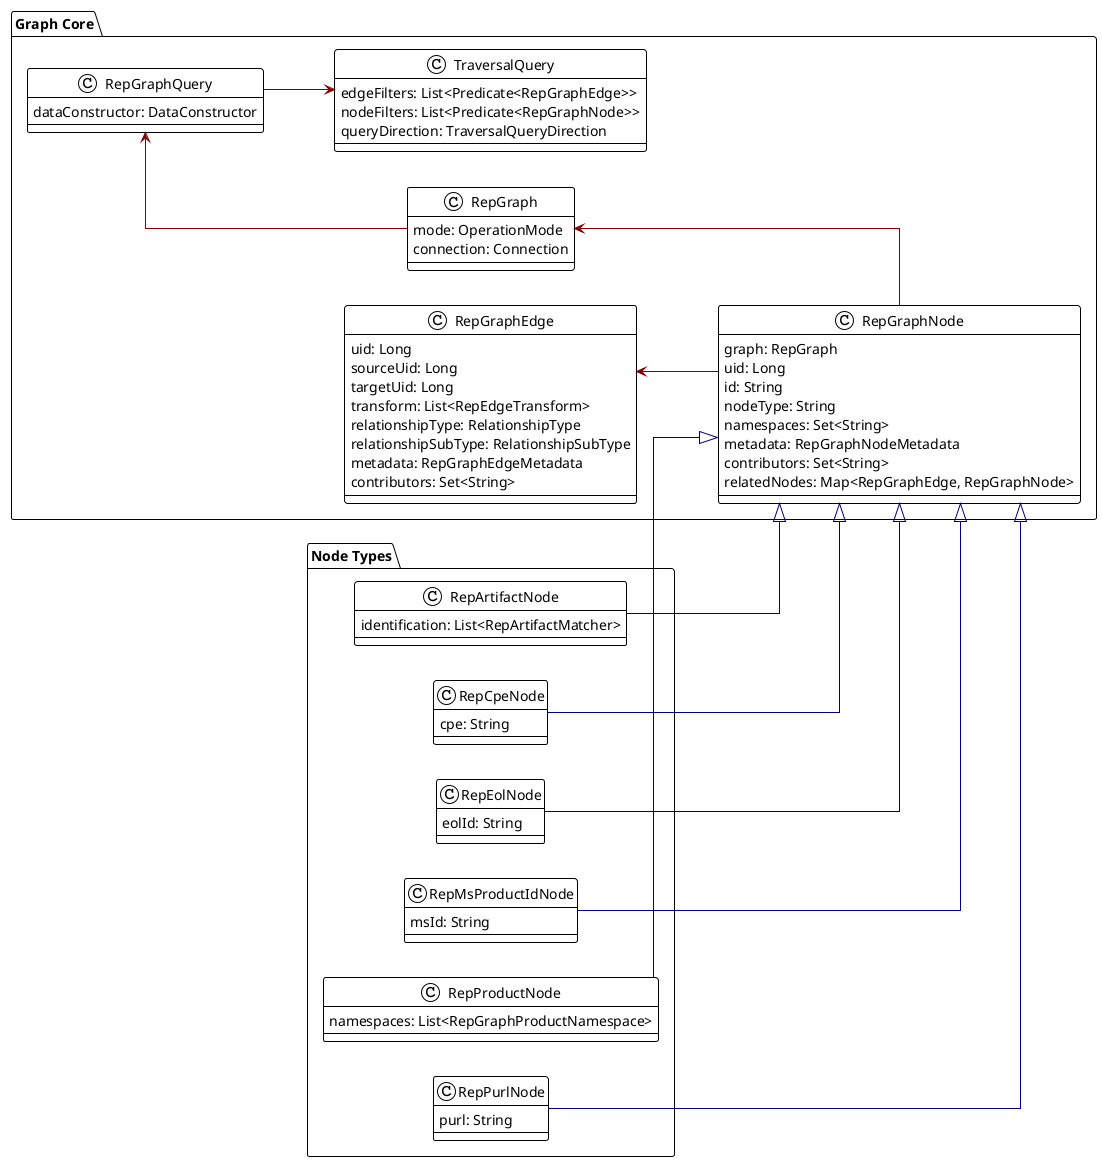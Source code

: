 @startuml

!theme plain
skinparam linetype ortho
left to right direction

package "Graph Core" {
    class RepGraph {
        mode: OperationMode
        connection: Connection
    }
    class RepGraphQuery {
        dataConstructor: DataConstructor
    }
    class TraversalQuery {
        edgeFilters: List<Predicate<RepGraphEdge>>
        nodeFilters: List<Predicate<RepGraphNode>>
        queryDirection: TraversalQueryDirection
    }
    class RepGraphNode {
        graph: RepGraph
        uid: Long
        id: String
        nodeType: String
        namespaces: Set<String>
        metadata: RepGraphNodeMetadata
        contributors: Set<String>
        relatedNodes: Map<RepGraphEdge, RepGraphNode>
    }
    class RepGraphEdge {
        uid: Long
        sourceUid: Long
        targetUid: Long
        transform: List<RepEdgeTransform>
        relationshipType: RelationshipType
        relationshipSubType: RelationshipSubType
        metadata: RepGraphEdgeMetadata
        contributors: Set<String>
    }
}

package "Node Types" {
    class RepArtifactNode {
        identification: List<RepArtifactMatcher>
    }
    class RepCpeNode {
        cpe: String
    }
    class RepEolNode {
        eolId: String
    }
    class RepMsProductIdNode {
        msId: String
    }
    class RepProductNode {
        namespaces: List<RepGraphProductNamespace>
    }
    class RepPurlNode {
        purl: String
    }
}

TraversalQuery -up[hidden]- RepGraphQuery

RepArtifactNode -[#000082,plain]-^ RepGraphNode
RepCpeNode -[#000082,plain]-^ RepGraphNode
RepEolNode -[#000082,plain]-^ RepGraphNode
RepMsProductIdNode -[#000082,plain]-^ RepGraphNode
RepPurlNode -[#000082,plain]-^ RepGraphNode
RepProductNode -[#000082,plain]-^ RepGraphNode
RepGraph <-[#820000,plain]- RepGraphNode
RepGraphEdge <-[#820000,plain]- RepGraphNode
RepGraphQuery <-[#820000,plain]- RepGraph
TraversalQuery <-[#820000,plain]- RepGraphQuery

@enduml
